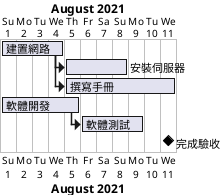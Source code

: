@startgantt

Project starts 2021-08-01

[建置網路] lasts 4 days
then [安裝伺服器] lasts 4 days
[撰寫手冊] starts at [建置網路]'s end and lasts 7 days

[軟體開發] lasts 5 days
then [軟體測試] lasts 4 days

[完成驗收] happens at [安裝伺服器]'s end
[完成驗收] happens at [撰寫手冊]'s end
[完成驗收] happens at [軟體測試]'s end

@endgantt


